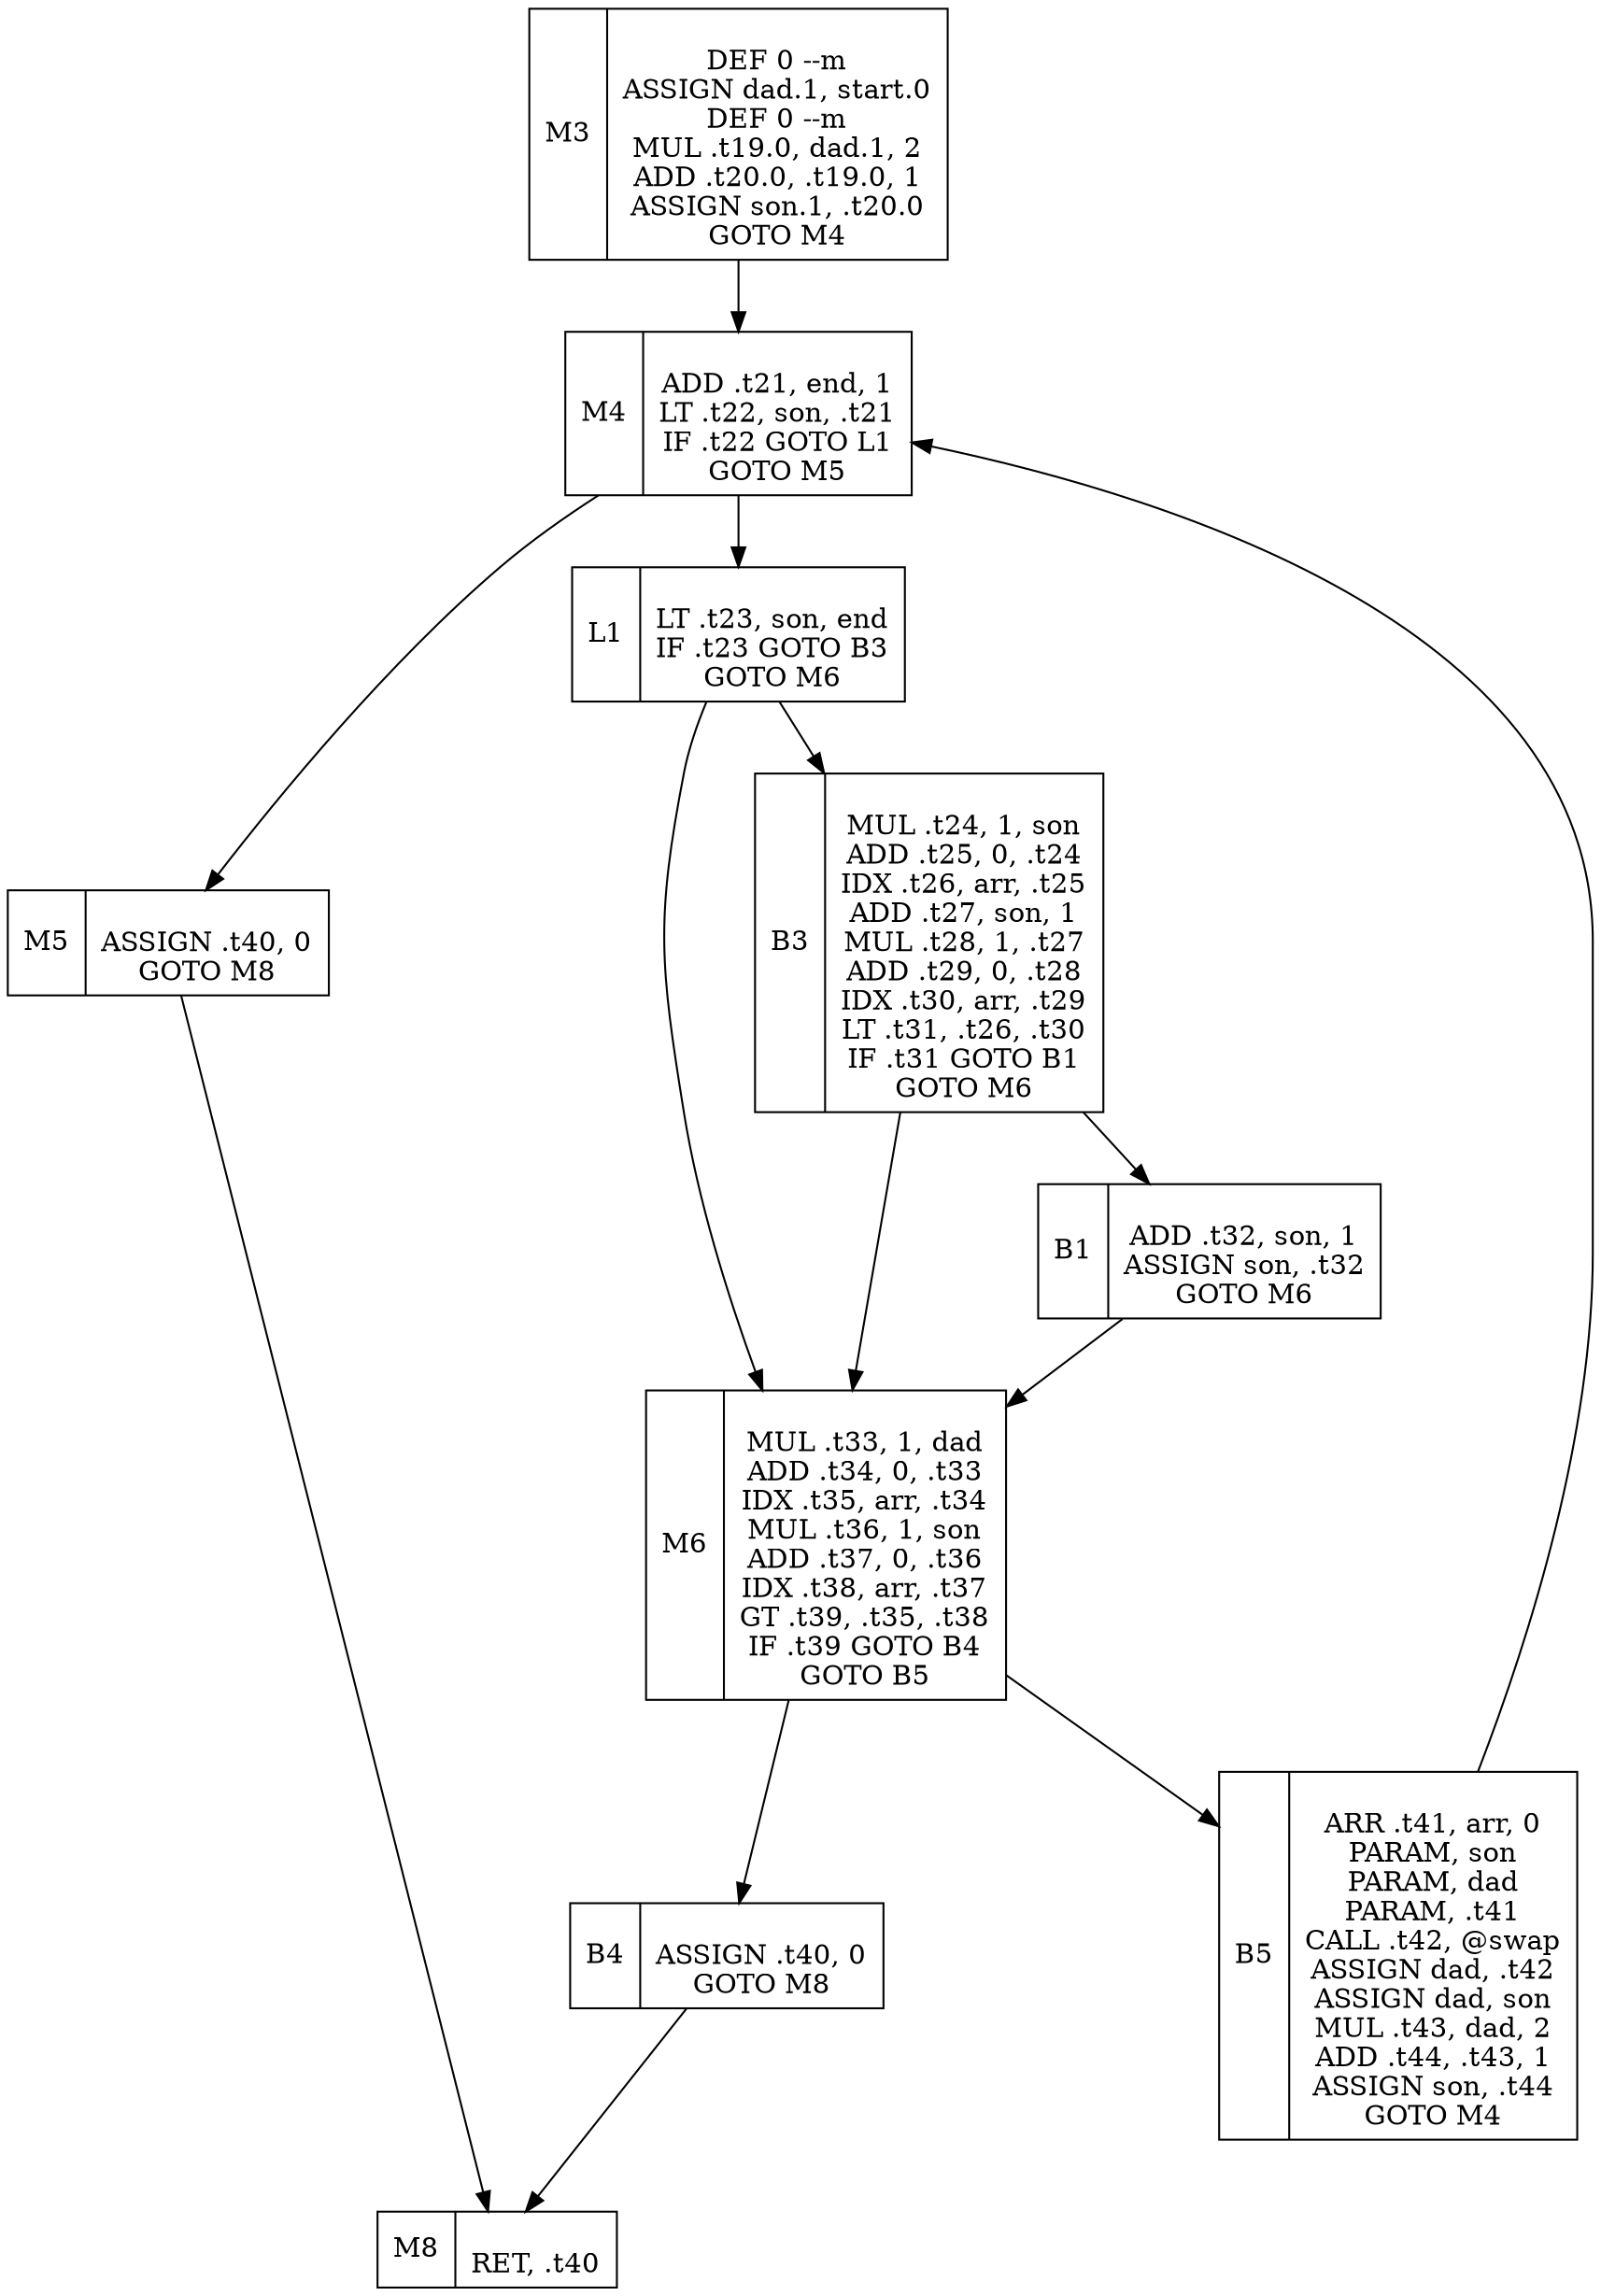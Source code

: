 digraph{ nodesep = 1; node[shape = record];
M3[label="M3 |\nDEF 0     --m\nASSIGN dad.1, start.0\nDEF 0     --m\nMUL .t19.0, dad.1, 2\nADD .t20.0, .t19.0, 1\nASSIGN son.1, .t20.0\nGOTO M4"];
M4[label="M4 |\nADD .t21, end, 1\nLT .t22, son, .t21\nIF .t22 GOTO L1\nGOTO M5"];
M3 -> M4;
B5 -> M4;
L1[label="L1 |\nLT .t23, son, end\nIF .t23 GOTO B3\nGOTO M6"];
M4 -> L1;
M5[label="M5 |\nASSIGN .t40, 0\nGOTO M8"];
M4 -> M5;
B1[label="B1 |\nADD .t32, son, 1\nASSIGN son, .t32\nGOTO M6"];
B3 -> B1;
M6[label="M6 |\nMUL .t33, 1, dad\nADD .t34, 0, .t33\nIDX .t35, arr, .t34\nMUL .t36, 1, son\nADD .t37, 0, .t36\nIDX .t38, arr, .t37\nGT .t39, .t35, .t38\nIF .t39 GOTO B4\nGOTO B5"];
L1 -> M6;
B1 -> M6;
B3 -> M6;
B3[label="B3 |\nMUL .t24, 1, son\nADD .t25, 0, .t24\nIDX .t26, arr, .t25\nADD .t27, son, 1\nMUL .t28, 1, .t27\nADD .t29, 0, .t28\nIDX .t30, arr, .t29\nLT .t31, .t26, .t30\nIF .t31 GOTO B1\nGOTO M6"];
L1 -> B3;
B4[label="B4 |\nASSIGN .t40, 0\nGOTO M8"];
M6 -> B4;
B5[label="B5 |\nARR .t41, arr, 0\nPARAM, son\nPARAM, dad\nPARAM, .t41\nCALL .t42, @swap\nASSIGN dad, .t42\nASSIGN dad, son\nMUL .t43, dad, 2\nADD .t44, .t43, 1\nASSIGN son, .t44\nGOTO M4"];
M6 -> B5;
M8[label="M8 |\nRET, .t40"];
M5 -> M8;
B4 -> M8;

// @heap_sort:M9[label="M9 |\nDEF 0     --m\nDEF 0     --m\nDIV .t45.0, len.0, 2\nSUB .t46.0, .t45.0, 1\nASSIGN i.1, .t46.0\nGOTO M10"];
// M10[label="M10 |\nGT .t47, i, -1\nIF .t47 GOTO L2\nGOTO M11"];
// M9 -> M10;
// L2 -> M10;
// L2[label="L2 |\nSUB .t48, len, 1\nASSIGN tmp, .t48\nARR .t49, arr, 0\nPARAM, tmp\nPARAM, i\nPARAM, .t49\nCALL .t50, @heap_ajust\nASSIGN tmp, .t50\nSUB .t51, i, 1\nASSIGN i, .t51\nGOTO M10"];
// M10 -> L2;
// M11[label="M11 |\nSUB .t52, len, 1\nASSIGN i, .t52\nGOTO M12"];
// M10 -> M11;
// M12[label="M12 |\nGT .t53, i, 0\nIF .t53 GOTO L3\nGOTO M13"];
// M11 -> M12;
// L3 -> M12;
// L3[label="L3 |\nDEF tmp0\nASSIGN tmp0, 0\nARR .t54, arr, 0\nPARAM, i\nPARAM, tmp0\nPARAM, .t54\nCALL .t55, @swap\nASSIGN tmp, .t55\nSUB .t56, i, 1\nASSIGN tmp, .t56\nARR .t57, arr, 0\nPARAM, tmp\nPARAM, tmp0\nPARAM, .t57\nCALL .t58, @heap_ajust\nASSIGN tmp, .t58\nSUB .t59, i, 1\nASSIGN i, .t59\nGOTO M12"];
// M12 -> L3;
// M13[label="M13 |\nASSIGN .t60, 0\nGOTO M14"];
// M12 -> M13;
// M14[label="M14 |\nRET, .t60"];
// M13 -> M14;
}
